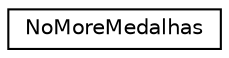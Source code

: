 digraph "Graphical Class Hierarchy"
{
 // LATEX_PDF_SIZE
  edge [fontname="Helvetica",fontsize="10",labelfontname="Helvetica",labelfontsize="10"];
  node [fontname="Helvetica",fontsize="10",shape=record];
  rankdir="LR";
  Node0 [label="NoMoreMedalhas",height=0.2,width=0.4,color="black", fillcolor="white", style="filled",URL="$class_no_more_medalhas.html",tooltip=" "];
}
